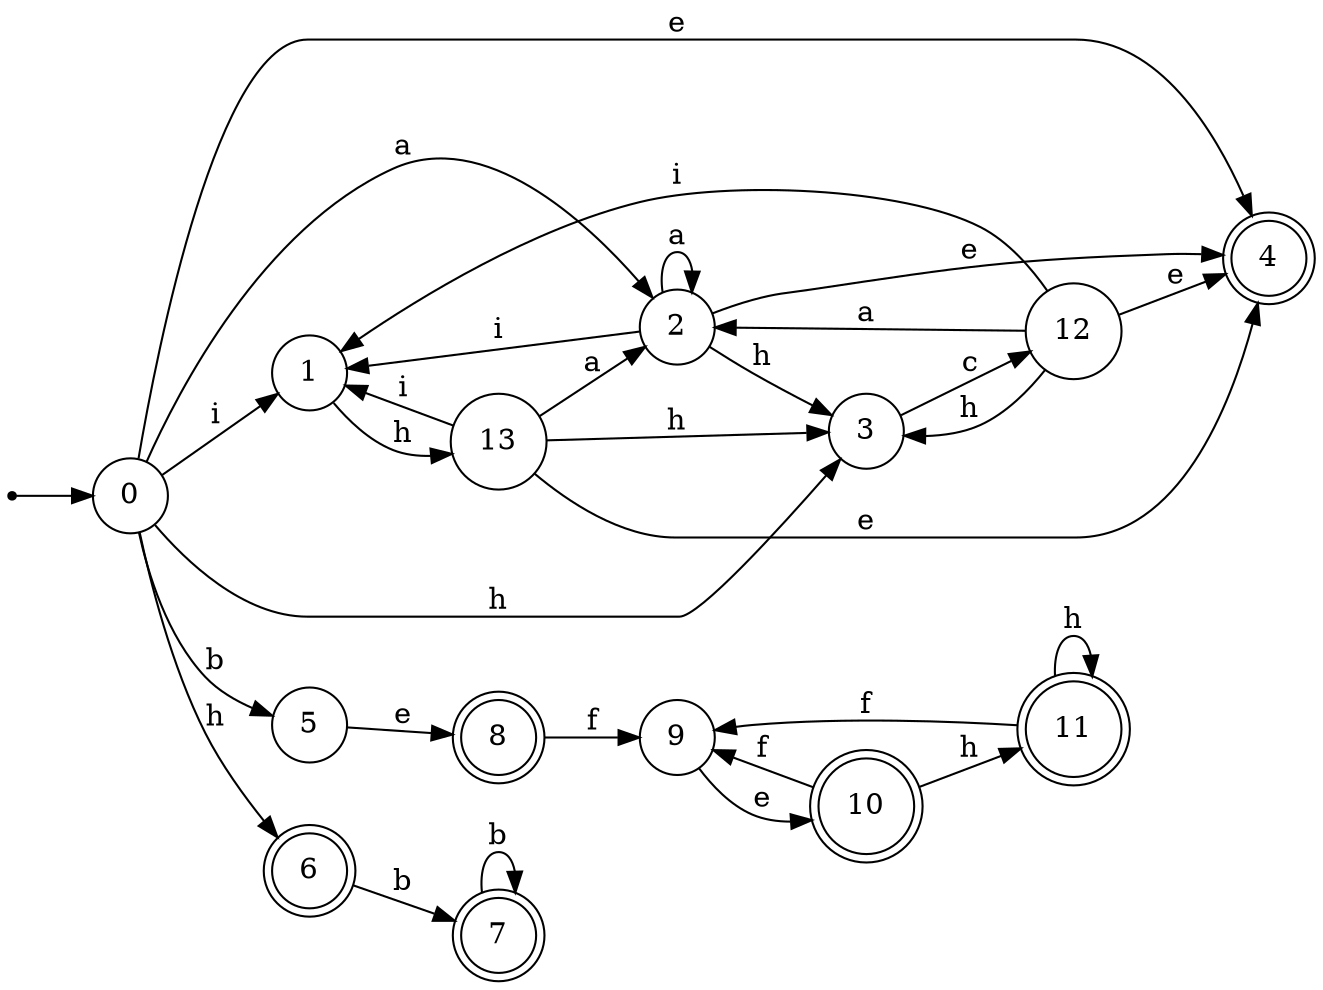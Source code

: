 digraph finite_state_machine {
rankdir=LR;
size="20,20";
node [shape = point]; "dummy0"
node [shape = circle]; "0";
"dummy0" -> "0";
node [shape = circle]; "1";
node [shape = circle]; "2";
node [shape = circle]; "3";
node [shape = doublecircle]; "4";node [shape = circle]; "5";
node [shape = doublecircle]; "6";node [shape = doublecircle]; "7";node [shape = doublecircle]; "8";node [shape = circle]; "9";
node [shape = doublecircle]; "10";node [shape = doublecircle]; "11";node [shape = circle]; "12";
node [shape = circle]; "13";
"0" -> "1" [label = "i"];
 "0" -> "2" [label = "a"];
 "0" -> "3" [label = "h"];
 "0" -> "6" [label = "h"];
 "0" -> "4" [label = "e"];
 "0" -> "5" [label = "b"];
 "6" -> "7" [label = "b"];
 "7" -> "7" [label = "b"];
 "5" -> "8" [label = "e"];
 "8" -> "9" [label = "f"];
 "9" -> "10" [label = "e"];
 "10" -> "9" [label = "f"];
 "10" -> "11" [label = "h"];
 "11" -> "11" [label = "h"];
 "11" -> "9" [label = "f"];
 "3" -> "12" [label = "c"];
 "12" -> "3" [label = "h"];
 "12" -> "1" [label = "i"];
 "12" -> "2" [label = "a"];
 "12" -> "4" [label = "e"];
 "2" -> "2" [label = "a"];
 "2" -> "1" [label = "i"];
 "2" -> "3" [label = "h"];
 "2" -> "4" [label = "e"];
 "1" -> "13" [label = "h"];
 "13" -> "1" [label = "i"];
 "13" -> "2" [label = "a"];
 "13" -> "3" [label = "h"];
 "13" -> "4" [label = "e"];
 }
